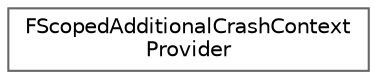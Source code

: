 digraph "Graphical Class Hierarchy"
{
 // INTERACTIVE_SVG=YES
 // LATEX_PDF_SIZE
  bgcolor="transparent";
  edge [fontname=Helvetica,fontsize=10,labelfontname=Helvetica,labelfontsize=10];
  node [fontname=Helvetica,fontsize=10,shape=box,height=0.2,width=0.4];
  rankdir="LR";
  Node0 [id="Node000000",label="FScopedAdditionalCrashContext\lProvider",height=0.2,width=0.4,color="grey40", fillcolor="white", style="filled",URL="$d4/d35/structFScopedAdditionalCrashContextProvider.html",tooltip=" "];
}
